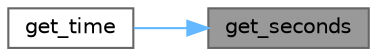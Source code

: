 digraph "get_seconds"
{
 // LATEX_PDF_SIZE
  bgcolor="transparent";
  edge [fontname=Helvetica,fontsize=10,labelfontname=Helvetica,labelfontsize=10];
  node [fontname=Helvetica,fontsize=10,shape=box,height=0.2,width=0.4];
  rankdir="RL";
  Node1 [id="Node000001",label="get_seconds",height=0.2,width=0.4,color="gray40", fillcolor="grey60", style="filled", fontcolor="black",tooltip="Get the seconds in BCD format."];
  Node1 -> Node2 [id="edge1_Node000001_Node000002",dir="back",color="steelblue1",style="solid",tooltip=" "];
  Node2 [id="Node000002",label="get_time",height=0.2,width=0.4,color="grey40", fillcolor="white", style="filled",URL="$ds1307_8c.html#a3d717c640092e205d8e191fddaa2f160",tooltip="Get the time in BCD format."];
}
